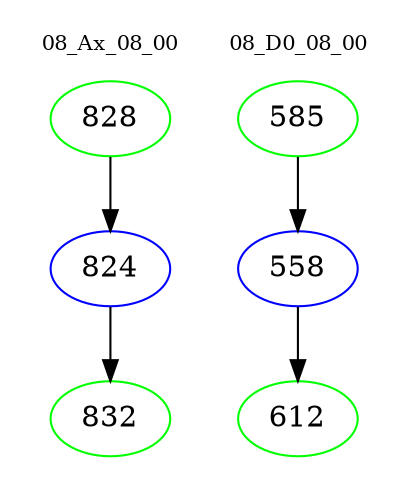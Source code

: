 digraph{
subgraph cluster_0 {
color = white
label = "08_Ax_08_00";
fontsize=10;
T0_828 [label="828", color="green"]
T0_828 -> T0_824 [color="black"]
T0_824 [label="824", color="blue"]
T0_824 -> T0_832 [color="black"]
T0_832 [label="832", color="green"]
}
subgraph cluster_1 {
color = white
label = "08_D0_08_00";
fontsize=10;
T1_585 [label="585", color="green"]
T1_585 -> T1_558 [color="black"]
T1_558 [label="558", color="blue"]
T1_558 -> T1_612 [color="black"]
T1_612 [label="612", color="green"]
}
}
